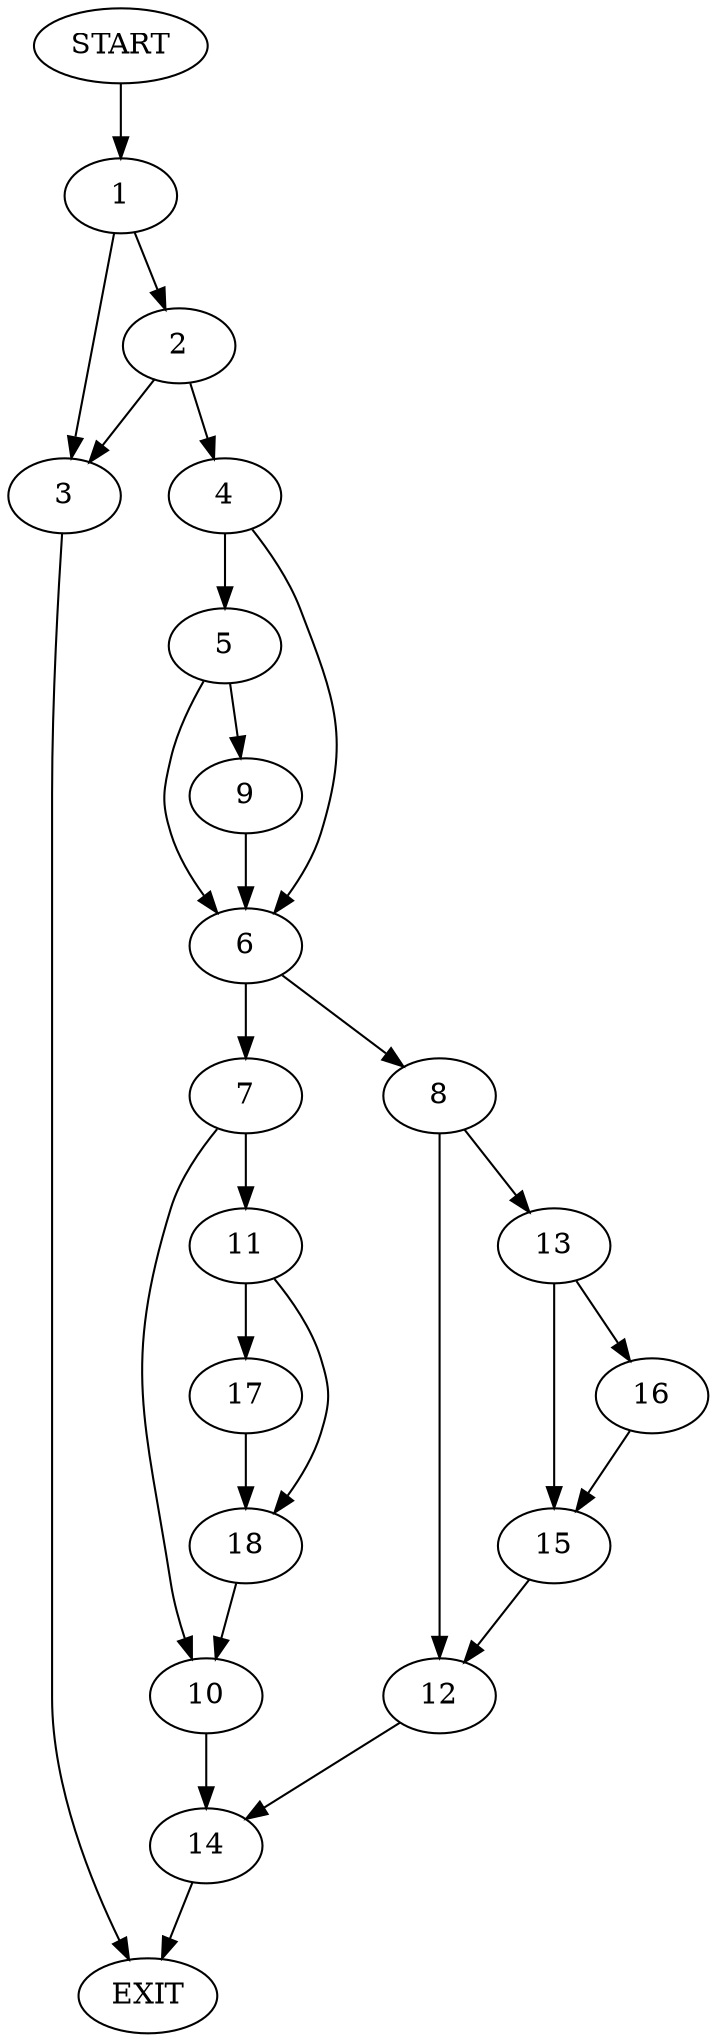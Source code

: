 digraph {
0 [label="START"]
19 [label="EXIT"]
0 -> 1
1 -> 2
1 -> 3
3 -> 19
2 -> 3
2 -> 4
4 -> 5
4 -> 6
6 -> 7
6 -> 8
5 -> 9
5 -> 6
9 -> 6
7 -> 10
7 -> 11
8 -> 12
8 -> 13
12 -> 14
13 -> 15
13 -> 16
16 -> 15
15 -> 12
14 -> 19
10 -> 14
11 -> 17
11 -> 18
17 -> 18
18 -> 10
}
